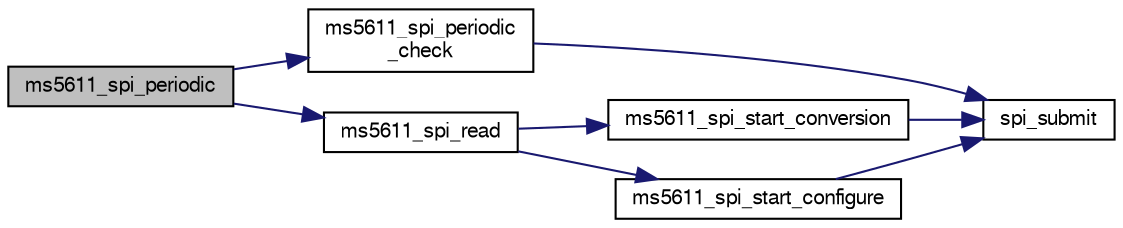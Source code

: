 digraph "ms5611_spi_periodic"
{
  edge [fontname="FreeSans",fontsize="10",labelfontname="FreeSans",labelfontsize="10"];
  node [fontname="FreeSans",fontsize="10",shape=record];
  rankdir="LR";
  Node1 [label="ms5611_spi_periodic",height=0.2,width=0.4,color="black", fillcolor="grey75", style="filled", fontcolor="black"];
  Node1 -> Node2 [color="midnightblue",fontsize="10",style="solid",fontname="FreeSans"];
  Node2 [label="ms5611_spi_periodic\l_check",height=0.2,width=0.4,color="black", fillcolor="white", style="filled",URL="$ms5611__spi_8h.html#ab46a8e3a6d57f0c4b1368abbb786f905",tooltip="Periodic function to ensure proper delay after triggering reset or conversion. "];
  Node2 -> Node3 [color="midnightblue",fontsize="10",style="solid",fontname="FreeSans"];
  Node3 [label="spi_submit",height=0.2,width=0.4,color="black", fillcolor="white", style="filled",URL="$group__spi.html#ga5d383931766cb373ebad0b8bc26d439d",tooltip="Submit SPI transaction. "];
  Node1 -> Node4 [color="midnightblue",fontsize="10",style="solid",fontname="FreeSans"];
  Node4 [label="ms5611_spi_read",height=0.2,width=0.4,color="black", fillcolor="white", style="filled",URL="$ms5611__spi_8h.html#ad675f17b7fb527f6170b5a18bf09b5bd",tooltip="convenience function to trigger new measurement. "];
  Node4 -> Node5 [color="midnightblue",fontsize="10",style="solid",fontname="FreeSans"];
  Node5 [label="ms5611_spi_start_conversion",height=0.2,width=0.4,color="black", fillcolor="white", style="filled",URL="$ms5611__spi_8h.html#a82e1cf6372b20fbfd4ec58f4cc8e58b9"];
  Node5 -> Node3 [color="midnightblue",fontsize="10",style="solid",fontname="FreeSans"];
  Node4 -> Node6 [color="midnightblue",fontsize="10",style="solid",fontname="FreeSans"];
  Node6 [label="ms5611_spi_start_configure",height=0.2,width=0.4,color="black", fillcolor="white", style="filled",URL="$ms5611__spi_8h.html#a23682a3c5d36bc1c95f61b80ab101b53"];
  Node6 -> Node3 [color="midnightblue",fontsize="10",style="solid",fontname="FreeSans"];
}
